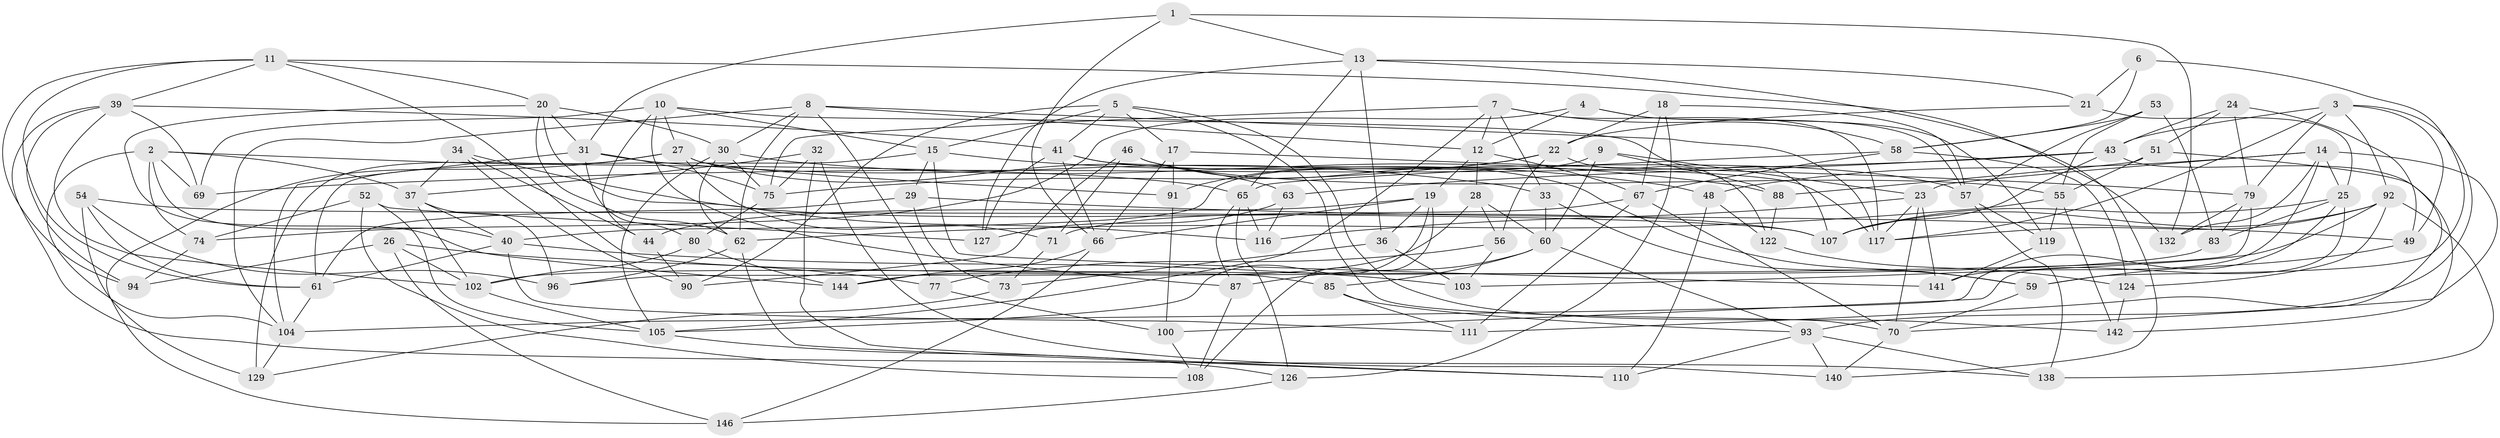 // Generated by graph-tools (version 1.1) at 2025/52/02/27/25 19:52:27]
// undirected, 102 vertices, 247 edges
graph export_dot {
graph [start="1"]
  node [color=gray90,style=filled];
  1;
  2 [super="+47"];
  3 [super="+137"];
  4;
  5 [super="+113"];
  6;
  7 [super="+135"];
  8 [super="+81"];
  9;
  10 [super="+68"];
  11 [super="+35"];
  12 [super="+131"];
  13 [super="+50"];
  14 [super="+106"];
  15 [super="+16"];
  17;
  18;
  19 [super="+38"];
  20 [super="+89"];
  21;
  22 [super="+42"];
  23 [super="+97"];
  24;
  25 [super="+78"];
  26;
  27 [super="+136"];
  28;
  29;
  30 [super="+45"];
  31 [super="+82"];
  32;
  33;
  34;
  36;
  37 [super="+64"];
  39 [super="+134"];
  40 [super="+95"];
  41 [super="+86"];
  43 [super="+143"];
  44;
  46;
  48;
  49;
  51;
  52;
  53;
  54;
  55 [super="+76"];
  56;
  57 [super="+120"];
  58 [super="+84"];
  59 [super="+139"];
  60 [super="+72"];
  61 [super="+109"];
  62 [super="+125"];
  63;
  65 [super="+99"];
  66 [super="+123"];
  67 [super="+130"];
  69;
  70 [super="+101"];
  71;
  73;
  74;
  75 [super="+98"];
  77;
  79 [super="+145"];
  80;
  83;
  85;
  87;
  88;
  90;
  91;
  92 [super="+114"];
  93 [super="+121"];
  94;
  96;
  100;
  102 [super="+112"];
  103;
  104 [super="+115"];
  105 [super="+128"];
  107 [super="+133"];
  108;
  110;
  111;
  116;
  117 [super="+118"];
  119;
  122;
  124;
  126;
  127;
  129;
  132;
  138;
  140;
  141;
  142;
  144;
  146;
  1 -- 13;
  1 -- 132;
  1 -- 31;
  1 -- 66;
  2 -- 74;
  2 -- 40;
  2 -- 69;
  2 -- 104;
  2 -- 65;
  2 -- 37;
  3 -- 49;
  3 -- 117;
  3 -- 93;
  3 -- 43;
  3 -- 92;
  3 -- 79;
  4 -- 119;
  4 -- 74;
  4 -- 57;
  4 -- 12;
  5 -- 90;
  5 -- 17;
  5 -- 142;
  5 -- 15;
  5 -- 41;
  5 -- 70;
  6 -- 59 [weight=2];
  6 -- 21;
  6 -- 58;
  7 -- 12;
  7 -- 105;
  7 -- 117;
  7 -- 33;
  7 -- 58;
  7 -- 75;
  8 -- 104;
  8 -- 117;
  8 -- 77;
  8 -- 62;
  8 -- 30;
  8 -- 12;
  9 -- 60;
  9 -- 23;
  9 -- 88;
  9 -- 40;
  10 -- 107;
  10 -- 44;
  10 -- 27;
  10 -- 69;
  10 -- 87;
  10 -- 15;
  11 -- 85;
  11 -- 94;
  11 -- 61;
  11 -- 132;
  11 -- 20;
  11 -- 39;
  12 -- 28;
  12 -- 19;
  12 -- 67;
  13 -- 21;
  13 -- 36;
  13 -- 65;
  13 -- 140;
  13 -- 127;
  14 -- 141;
  14 -- 132;
  14 -- 48;
  14 -- 25;
  14 -- 23;
  14 -- 70;
  15 -- 61;
  15 -- 48;
  15 -- 29;
  15 -- 141;
  17 -- 91;
  17 -- 79;
  17 -- 66;
  18 -- 126;
  18 -- 57;
  18 -- 67;
  18 -- 22;
  19 -- 44;
  19 -- 108;
  19 -- 66;
  19 -- 36;
  19 -- 105;
  20 -- 116;
  20 -- 144;
  20 -- 30;
  20 -- 31;
  20 -- 62;
  21 -- 22;
  21 -- 25;
  22 -- 122;
  22 -- 56;
  22 -- 91;
  22 -- 75;
  23 -- 116;
  23 -- 117;
  23 -- 141;
  23 -- 70;
  24 -- 49;
  24 -- 51;
  24 -- 79;
  24 -- 43;
  25 -- 83;
  25 -- 107;
  25 -- 100;
  25 -- 104;
  26 -- 77;
  26 -- 94;
  26 -- 146;
  26 -- 102;
  27 -- 91;
  27 -- 129;
  27 -- 146;
  27 -- 71;
  27 -- 63;
  28 -- 144;
  28 -- 56;
  28 -- 60;
  29 -- 49;
  29 -- 61;
  29 -- 73;
  30 -- 105;
  30 -- 75;
  30 -- 62;
  30 -- 88;
  31 -- 80;
  31 -- 75;
  31 -- 104;
  31 -- 33;
  32 -- 75;
  32 -- 110;
  32 -- 140;
  32 -- 37;
  33 -- 60;
  33 -- 59;
  34 -- 44;
  34 -- 37;
  34 -- 90;
  34 -- 107;
  36 -- 103;
  36 -- 73;
  37 -- 96;
  37 -- 40;
  37 -- 102;
  39 -- 69;
  39 -- 41;
  39 -- 138;
  39 -- 94;
  39 -- 102;
  40 -- 111;
  40 -- 61;
  40 -- 103;
  41 -- 66;
  41 -- 117;
  41 -- 127;
  41 -- 57;
  43 -- 142;
  43 -- 107;
  43 -- 69;
  43 -- 63;
  44 -- 90;
  46 -- 59;
  46 -- 71;
  46 -- 90;
  46 -- 55;
  48 -- 122;
  48 -- 110;
  49 -- 59;
  51 -- 111;
  51 -- 88;
  51 -- 55;
  52 -- 127;
  52 -- 108;
  52 -- 74;
  52 -- 105;
  53 -- 83;
  53 -- 57;
  53 -- 55;
  53 -- 58;
  54 -- 61;
  54 -- 96;
  54 -- 129;
  54 -- 107;
  55 -- 119;
  55 -- 62;
  55 -- 142;
  56 -- 103;
  56 -- 77;
  57 -- 138;
  57 -- 119;
  58 -- 124;
  58 -- 67;
  58 -- 65;
  59 -- 70;
  60 -- 87;
  60 -- 93;
  60 -- 85;
  61 -- 104;
  62 -- 96;
  62 -- 110;
  63 -- 116;
  63 -- 127;
  65 -- 87;
  65 -- 116;
  65 -- 126;
  66 -- 144;
  66 -- 146;
  67 -- 71;
  67 -- 111;
  67 -- 70;
  70 -- 140;
  71 -- 73;
  73 -- 129;
  74 -- 94;
  75 -- 80;
  77 -- 100;
  79 -- 132;
  79 -- 83;
  79 -- 96;
  80 -- 144;
  80 -- 102;
  83 -- 102;
  85 -- 111;
  85 -- 93;
  87 -- 108;
  88 -- 122;
  91 -- 100;
  92 -- 138;
  92 -- 107;
  92 -- 124;
  92 -- 117;
  92 -- 103;
  93 -- 140;
  93 -- 138;
  93 -- 110;
  100 -- 108;
  102 -- 105;
  104 -- 129;
  105 -- 126;
  119 -- 141;
  122 -- 124;
  124 -- 142;
  126 -- 146;
}
